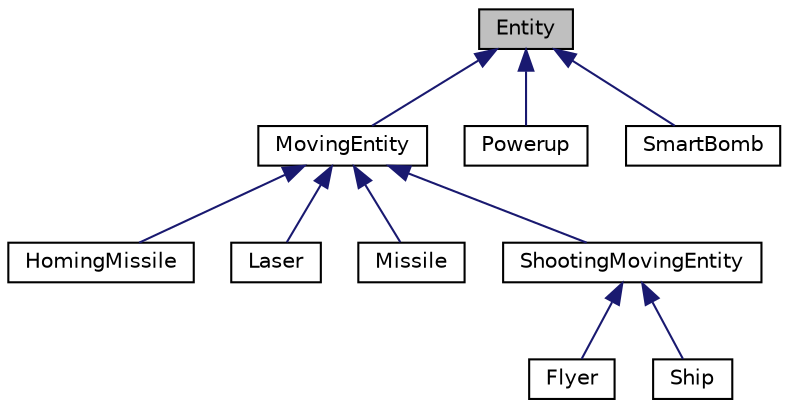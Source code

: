 digraph "Entity"
{
  edge [fontname="Helvetica",fontsize="10",labelfontname="Helvetica",labelfontsize="10"];
  node [fontname="Helvetica",fontsize="10",shape=record];
  Node1 [label="Entity",height=0.2,width=0.4,color="black", fillcolor="grey75", style="filled", fontcolor="black"];
  Node1 -> Node2 [dir="back",color="midnightblue",fontsize="10",style="solid",fontname="Helvetica"];
  Node2 [label="MovingEntity",height=0.2,width=0.4,color="black", fillcolor="white", style="filled",URL="$classMovingEntity.html",tooltip="MovingEntity class. "];
  Node2 -> Node3 [dir="back",color="midnightblue",fontsize="10",style="solid",fontname="Helvetica"];
  Node3 [label="HomingMissile",height=0.2,width=0.4,color="black", fillcolor="white", style="filled",URL="$classHomingMissile.html"];
  Node2 -> Node4 [dir="back",color="midnightblue",fontsize="10",style="solid",fontname="Helvetica"];
  Node4 [label="Laser",height=0.2,width=0.4,color="black", fillcolor="white", style="filled",URL="$classLaser.html",tooltip="Laser class. "];
  Node2 -> Node5 [dir="back",color="midnightblue",fontsize="10",style="solid",fontname="Helvetica"];
  Node5 [label="Missile",height=0.2,width=0.4,color="black", fillcolor="white", style="filled",URL="$classMissile.html",tooltip="Missile class. "];
  Node2 -> Node6 [dir="back",color="midnightblue",fontsize="10",style="solid",fontname="Helvetica"];
  Node6 [label="ShootingMovingEntity",height=0.2,width=0.4,color="black", fillcolor="white", style="filled",URL="$classShootingMovingEntity.html",tooltip="ShootingMovingEntity class. "];
  Node6 -> Node7 [dir="back",color="midnightblue",fontsize="10",style="solid",fontname="Helvetica"];
  Node7 [label="Flyer",height=0.2,width=0.4,color="black", fillcolor="white", style="filled",URL="$classFlyer.html"];
  Node6 -> Node8 [dir="back",color="midnightblue",fontsize="10",style="solid",fontname="Helvetica"];
  Node8 [label="Ship",height=0.2,width=0.4,color="black", fillcolor="white", style="filled",URL="$classShip.html"];
  Node1 -> Node9 [dir="back",color="midnightblue",fontsize="10",style="solid",fontname="Helvetica"];
  Node9 [label="Powerup",height=0.2,width=0.4,color="black", fillcolor="white", style="filled",URL="$classPowerup.html"];
  Node1 -> Node10 [dir="back",color="midnightblue",fontsize="10",style="solid",fontname="Helvetica"];
  Node10 [label="SmartBomb",height=0.2,width=0.4,color="black", fillcolor="white", style="filled",URL="$classSmartBomb.html"];
}
